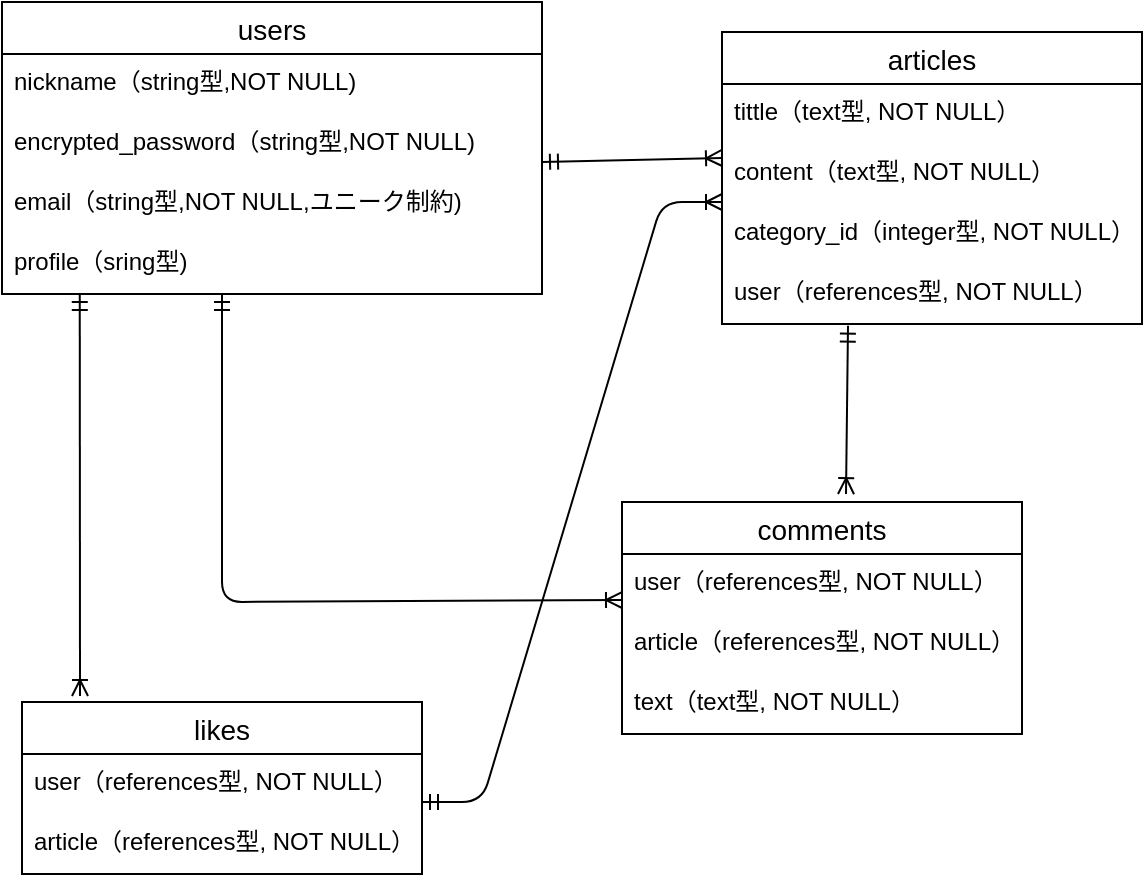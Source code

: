 <mxfile>
    <diagram id="FQdqTdWE3gGILDivaMRi" name="ページ1">
        <mxGraphModel dx="1056" dy="552" grid="1" gridSize="10" guides="1" tooltips="1" connect="1" arrows="1" fold="1" page="1" pageScale="1" pageWidth="827" pageHeight="1169" math="0" shadow="0">
            <root>
                <mxCell id="0"/>
                <mxCell id="1" parent="0"/>
                <mxCell id="16" value="users" style="swimlane;fontStyle=0;childLayout=stackLayout;horizontal=1;startSize=26;horizontalStack=0;resizeParent=1;resizeParentMax=0;resizeLast=0;collapsible=1;marginBottom=0;align=center;fontSize=14;" parent="1" vertex="1">
                    <mxGeometry x="50" y="30" width="270" height="146" as="geometry"/>
                </mxCell>
                <mxCell id="17" value="nickname（string型,NOT NULL)" style="text;strokeColor=none;fillColor=none;spacingLeft=4;spacingRight=4;overflow=hidden;rotatable=0;points=[[0,0.5],[1,0.5]];portConstraint=eastwest;fontSize=12;" parent="16" vertex="1">
                    <mxGeometry y="26" width="270" height="30" as="geometry"/>
                </mxCell>
                <mxCell id="18" value="encrypted_password（string型,NOT NULL)" style="text;strokeColor=none;fillColor=none;spacingLeft=4;spacingRight=4;overflow=hidden;rotatable=0;points=[[0,0.5],[1,0.5]];portConstraint=eastwest;fontSize=12;" parent="16" vertex="1">
                    <mxGeometry y="56" width="270" height="30" as="geometry"/>
                </mxCell>
                <mxCell id="19" value="email（string型,NOT NULL,ユニーク制約)" style="text;strokeColor=none;fillColor=none;spacingLeft=4;spacingRight=4;overflow=hidden;rotatable=0;points=[[0,0.5],[1,0.5]];portConstraint=eastwest;fontSize=12;" parent="16" vertex="1">
                    <mxGeometry y="86" width="270" height="30" as="geometry"/>
                </mxCell>
                <mxCell id="24" value="profile（sring型)" style="text;strokeColor=none;fillColor=none;spacingLeft=4;spacingRight=4;overflow=hidden;rotatable=0;points=[[0,0.5],[1,0.5]];portConstraint=eastwest;fontSize=12;" parent="16" vertex="1">
                    <mxGeometry y="116" width="270" height="30" as="geometry"/>
                </mxCell>
                <mxCell id="25" value="articles" style="swimlane;fontStyle=0;childLayout=stackLayout;horizontal=1;startSize=26;horizontalStack=0;resizeParent=1;resizeParentMax=0;resizeLast=0;collapsible=1;marginBottom=0;align=center;fontSize=14;" parent="1" vertex="1">
                    <mxGeometry x="410" y="45" width="210" height="146" as="geometry"/>
                </mxCell>
                <mxCell id="26" value="tittle（text型, NOT NULL）" style="text;strokeColor=none;fillColor=none;spacingLeft=4;spacingRight=4;overflow=hidden;rotatable=0;points=[[0,0.5],[1,0.5]];portConstraint=eastwest;fontSize=12;" parent="25" vertex="1">
                    <mxGeometry y="26" width="210" height="30" as="geometry"/>
                </mxCell>
                <mxCell id="27" value="content（text型, NOT NULL）" style="text;strokeColor=none;fillColor=none;spacingLeft=4;spacingRight=4;overflow=hidden;rotatable=0;points=[[0,0.5],[1,0.5]];portConstraint=eastwest;fontSize=12;" parent="25" vertex="1">
                    <mxGeometry y="56" width="210" height="30" as="geometry"/>
                </mxCell>
                <mxCell id="50" value="category_id（integer型, NOT NULL）" style="text;strokeColor=none;fillColor=none;spacingLeft=4;spacingRight=4;overflow=hidden;rotatable=0;points=[[0,0.5],[1,0.5]];portConstraint=eastwest;fontSize=12;" parent="25" vertex="1">
                    <mxGeometry y="86" width="210" height="30" as="geometry"/>
                </mxCell>
                <mxCell id="28" value="user（references型, NOT NULL）&#10;" style="text;strokeColor=none;fillColor=none;spacingLeft=4;spacingRight=4;overflow=hidden;rotatable=0;points=[[0,0.5],[1,0.5]];portConstraint=eastwest;fontSize=12;" parent="25" vertex="1">
                    <mxGeometry y="116" width="210" height="30" as="geometry"/>
                </mxCell>
                <mxCell id="29" value="" style="fontSize=12;html=1;endArrow=ERoneToMany;startArrow=ERmandOne;entryX=0;entryY=0.233;entryDx=0;entryDy=0;entryPerimeter=0;" parent="1" target="27" edge="1">
                    <mxGeometry width="100" height="100" relative="1" as="geometry">
                        <mxPoint x="320" y="110" as="sourcePoint"/>
                        <mxPoint x="420" y="10" as="targetPoint"/>
                    </mxGeometry>
                </mxCell>
                <mxCell id="30" value="comments" style="swimlane;fontStyle=0;childLayout=stackLayout;horizontal=1;startSize=26;horizontalStack=0;resizeParent=1;resizeParentMax=0;resizeLast=0;collapsible=1;marginBottom=0;align=center;fontSize=14;" parent="1" vertex="1">
                    <mxGeometry x="360" y="280" width="200" height="116" as="geometry"/>
                </mxCell>
                <mxCell id="31" value="user（references型, NOT NULL）&#10;" style="text;strokeColor=none;fillColor=none;spacingLeft=4;spacingRight=4;overflow=hidden;rotatable=0;points=[[0,0.5],[1,0.5]];portConstraint=eastwest;fontSize=12;" parent="30" vertex="1">
                    <mxGeometry y="26" width="200" height="30" as="geometry"/>
                </mxCell>
                <mxCell id="32" value="article（references型, NOT NULL）" style="text;strokeColor=none;fillColor=none;spacingLeft=4;spacingRight=4;overflow=hidden;rotatable=0;points=[[0,0.5],[1,0.5]];portConstraint=eastwest;fontSize=12;" parent="30" vertex="1">
                    <mxGeometry y="56" width="200" height="30" as="geometry"/>
                </mxCell>
                <mxCell id="33" value="text（text型, NOT NULL）" style="text;strokeColor=none;fillColor=none;spacingLeft=4;spacingRight=4;overflow=hidden;rotatable=0;points=[[0,0.5],[1,0.5]];portConstraint=eastwest;fontSize=12;" parent="30" vertex="1">
                    <mxGeometry y="86" width="200" height="30" as="geometry"/>
                </mxCell>
                <mxCell id="34" value="" style="fontSize=12;html=1;endArrow=ERoneToMany;startArrow=ERmandOne;entryX=0.56;entryY=-0.034;entryDx=0;entryDy=0;entryPerimeter=0;exitX=0.3;exitY=1.028;exitDx=0;exitDy=0;exitPerimeter=0;" parent="1" source="28" target="30" edge="1">
                    <mxGeometry width="100" height="100" relative="1" as="geometry">
                        <mxPoint x="472" y="200" as="sourcePoint"/>
                        <mxPoint x="472" y="270" as="targetPoint"/>
                    </mxGeometry>
                </mxCell>
                <mxCell id="37" value="" style="fontSize=12;html=1;endArrow=ERoneToMany;startArrow=ERmandOne;entryX=0;entryY=0.767;entryDx=0;entryDy=0;entryPerimeter=0;" parent="1" target="31" edge="1">
                    <mxGeometry width="100" height="100" relative="1" as="geometry">
                        <mxPoint x="160" y="176" as="sourcePoint"/>
                        <mxPoint x="430" y="330" as="targetPoint"/>
                        <Array as="points">
                            <mxPoint x="160" y="330"/>
                        </Array>
                    </mxGeometry>
                </mxCell>
                <mxCell id="39" value="likes" style="swimlane;fontStyle=0;childLayout=stackLayout;horizontal=1;startSize=26;horizontalStack=0;resizeParent=1;resizeParentMax=0;resizeLast=0;collapsible=1;marginBottom=0;align=center;fontSize=14;" parent="1" vertex="1">
                    <mxGeometry x="60" y="380" width="200" height="86" as="geometry"/>
                </mxCell>
                <mxCell id="40" value="user（references型, NOT NULL）&#10;" style="text;strokeColor=none;fillColor=none;spacingLeft=4;spacingRight=4;overflow=hidden;rotatable=0;points=[[0,0.5],[1,0.5]];portConstraint=eastwest;fontSize=12;" parent="39" vertex="1">
                    <mxGeometry y="26" width="200" height="30" as="geometry"/>
                </mxCell>
                <mxCell id="41" value="article（references型, NOT NULL）" style="text;strokeColor=none;fillColor=none;spacingLeft=4;spacingRight=4;overflow=hidden;rotatable=0;points=[[0,0.5],[1,0.5]];portConstraint=eastwest;fontSize=12;" parent="39" vertex="1">
                    <mxGeometry y="56" width="200" height="30" as="geometry"/>
                </mxCell>
                <mxCell id="43" value="" style="fontSize=12;html=1;endArrow=ERoneToMany;startArrow=ERmandOne;entryX=0.145;entryY=-0.035;entryDx=0;entryDy=0;entryPerimeter=0;exitX=0.144;exitY=1;exitDx=0;exitDy=0;exitPerimeter=0;" parent="1" source="24" target="39" edge="1">
                    <mxGeometry width="100" height="100" relative="1" as="geometry">
                        <mxPoint x="90" y="181" as="sourcePoint"/>
                        <mxPoint x="190" y="81" as="targetPoint"/>
                    </mxGeometry>
                </mxCell>
                <mxCell id="44" value="" style="edgeStyle=entityRelationEdgeStyle;fontSize=12;html=1;endArrow=ERoneToMany;startArrow=ERmandOne;" parent="1" edge="1">
                    <mxGeometry width="100" height="100" relative="1" as="geometry">
                        <mxPoint x="260" y="430" as="sourcePoint"/>
                        <mxPoint x="410" y="130" as="targetPoint"/>
                    </mxGeometry>
                </mxCell>
            </root>
        </mxGraphModel>
    </diagram>
</mxfile>